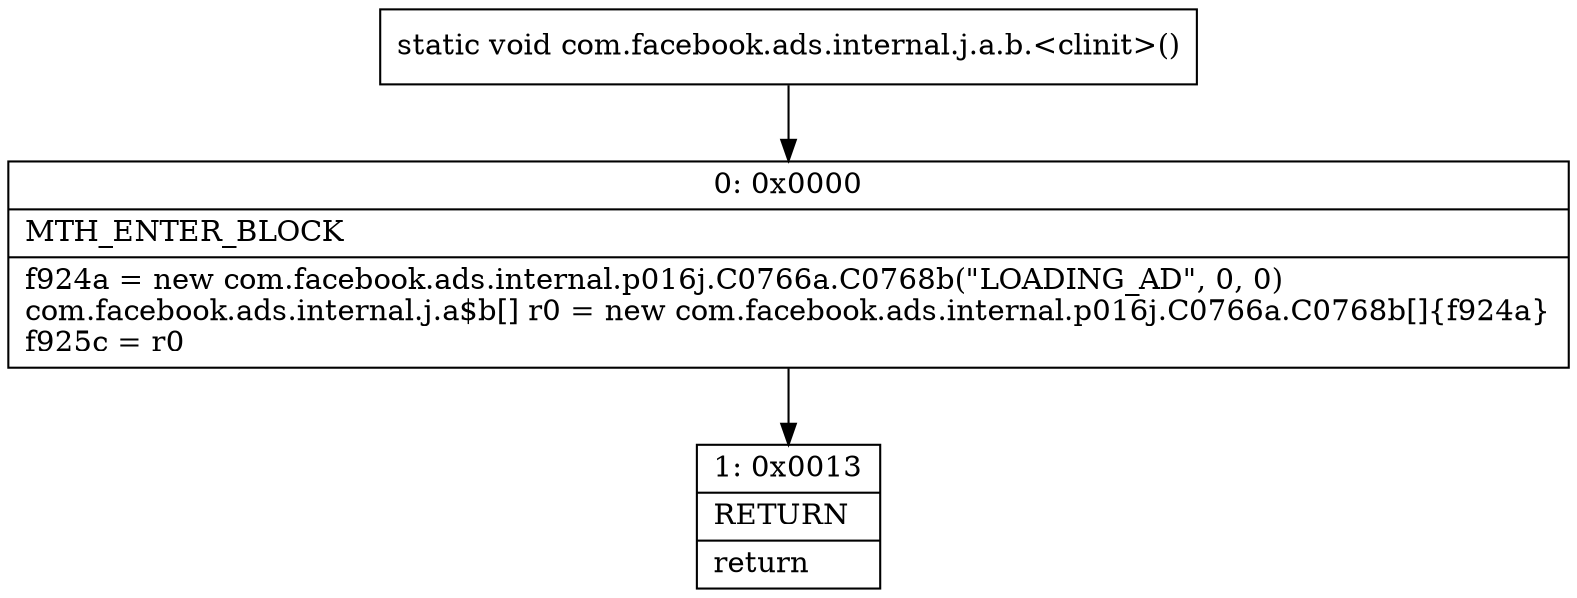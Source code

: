 digraph "CFG forcom.facebook.ads.internal.j.a.b.\<clinit\>()V" {
Node_0 [shape=record,label="{0\:\ 0x0000|MTH_ENTER_BLOCK\l|f924a = new com.facebook.ads.internal.p016j.C0766a.C0768b(\"LOADING_AD\", 0, 0)\lcom.facebook.ads.internal.j.a$b[] r0 = new com.facebook.ads.internal.p016j.C0766a.C0768b[]\{f924a\}\lf925c = r0\l}"];
Node_1 [shape=record,label="{1\:\ 0x0013|RETURN\l|return\l}"];
MethodNode[shape=record,label="{static void com.facebook.ads.internal.j.a.b.\<clinit\>() }"];
MethodNode -> Node_0;
Node_0 -> Node_1;
}

